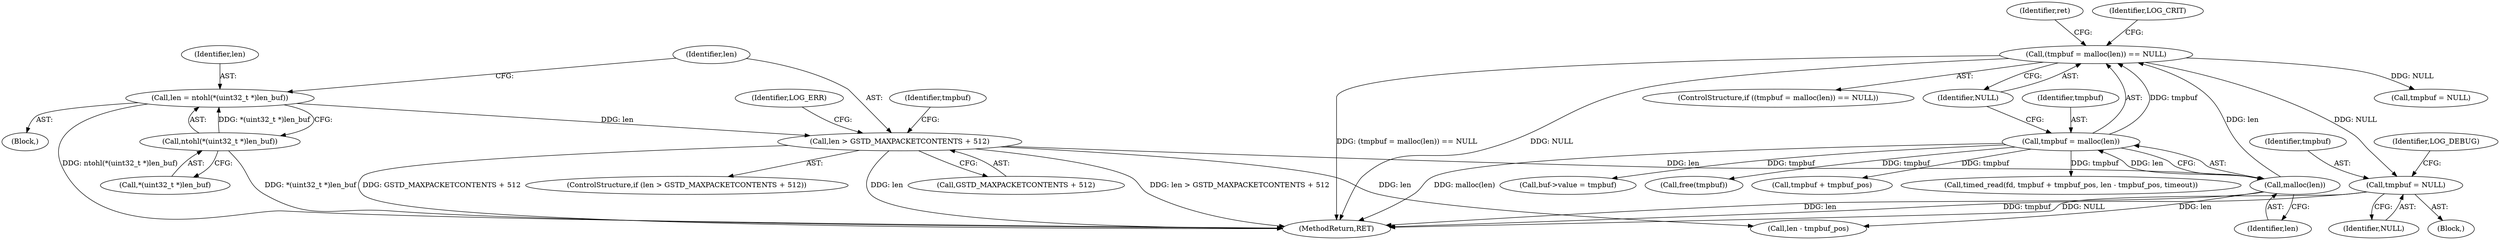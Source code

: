 digraph "0_knc_f237f3e09ecbaf59c897f5046538a7b1a3fa40c1_0@pointer" {
"1000314" [label="(Call,tmpbuf = NULL)"];
"1000230" [label="(Call,(tmpbuf = malloc(len)) == NULL)"];
"1000231" [label="(Call,tmpbuf = malloc(len))"];
"1000233" [label="(Call,malloc(len))"];
"1000213" [label="(Call,len > GSTD_MAXPACKETCONTENTS + 512)"];
"1000205" [label="(Call,len = ntohl(*(uint32_t *)len_buf))"];
"1000207" [label="(Call,ntohl(*(uint32_t *)len_buf))"];
"1000302" [label="(Call,buf->value = tmpbuf)"];
"1000332" [label="(Call,tmpbuf = NULL)"];
"1000232" [label="(Identifier,tmpbuf)"];
"1000235" [label="(Identifier,NULL)"];
"1000212" [label="(ControlStructure,if (len > GSTD_MAXPACKETCONTENTS + 512))"];
"1000233" [label="(Call,malloc(len))"];
"1000330" [label="(Call,free(tmpbuf))"];
"1000234" [label="(Identifier,len)"];
"1000315" [label="(Identifier,tmpbuf)"];
"1000244" [label="(Identifier,ret)"];
"1000296" [label="(Block,)"];
"1000206" [label="(Identifier,len)"];
"1000338" [label="(MethodReturn,RET)"];
"1000247" [label="(Call,tmpbuf + tmpbuf_pos)"];
"1000245" [label="(Call,timed_read(fd, tmpbuf + tmpbuf_pos, len - tmpbuf_pos, timeout))"];
"1000250" [label="(Call,len - tmpbuf_pos)"];
"1000318" [label="(Identifier,LOG_DEBUG)"];
"1000230" [label="(Call,(tmpbuf = malloc(len)) == NULL)"];
"1000214" [label="(Identifier,len)"];
"1000111" [label="(Block,)"];
"1000314" [label="(Call,tmpbuf = NULL)"];
"1000227" [label="(Identifier,tmpbuf)"];
"1000229" [label="(ControlStructure,if ((tmpbuf = malloc(len)) == NULL))"];
"1000220" [label="(Identifier,LOG_ERR)"];
"1000208" [label="(Call,*(uint32_t *)len_buf)"];
"1000231" [label="(Call,tmpbuf = malloc(len))"];
"1000238" [label="(Identifier,LOG_CRIT)"];
"1000213" [label="(Call,len > GSTD_MAXPACKETCONTENTS + 512)"];
"1000215" [label="(Call,GSTD_MAXPACKETCONTENTS + 512)"];
"1000207" [label="(Call,ntohl(*(uint32_t *)len_buf))"];
"1000205" [label="(Call,len = ntohl(*(uint32_t *)len_buf))"];
"1000316" [label="(Identifier,NULL)"];
"1000314" -> "1000296"  [label="AST: "];
"1000314" -> "1000316"  [label="CFG: "];
"1000315" -> "1000314"  [label="AST: "];
"1000316" -> "1000314"  [label="AST: "];
"1000318" -> "1000314"  [label="CFG: "];
"1000314" -> "1000338"  [label="DDG: tmpbuf"];
"1000314" -> "1000338"  [label="DDG: NULL"];
"1000230" -> "1000314"  [label="DDG: NULL"];
"1000230" -> "1000229"  [label="AST: "];
"1000230" -> "1000235"  [label="CFG: "];
"1000231" -> "1000230"  [label="AST: "];
"1000235" -> "1000230"  [label="AST: "];
"1000238" -> "1000230"  [label="CFG: "];
"1000244" -> "1000230"  [label="CFG: "];
"1000230" -> "1000338"  [label="DDG: NULL"];
"1000230" -> "1000338"  [label="DDG: (tmpbuf = malloc(len)) == NULL"];
"1000231" -> "1000230"  [label="DDG: tmpbuf"];
"1000233" -> "1000230"  [label="DDG: len"];
"1000230" -> "1000332"  [label="DDG: NULL"];
"1000231" -> "1000233"  [label="CFG: "];
"1000232" -> "1000231"  [label="AST: "];
"1000233" -> "1000231"  [label="AST: "];
"1000235" -> "1000231"  [label="CFG: "];
"1000231" -> "1000338"  [label="DDG: malloc(len)"];
"1000233" -> "1000231"  [label="DDG: len"];
"1000231" -> "1000245"  [label="DDG: tmpbuf"];
"1000231" -> "1000247"  [label="DDG: tmpbuf"];
"1000231" -> "1000302"  [label="DDG: tmpbuf"];
"1000231" -> "1000330"  [label="DDG: tmpbuf"];
"1000233" -> "1000234"  [label="CFG: "];
"1000234" -> "1000233"  [label="AST: "];
"1000233" -> "1000338"  [label="DDG: len"];
"1000213" -> "1000233"  [label="DDG: len"];
"1000233" -> "1000250"  [label="DDG: len"];
"1000213" -> "1000212"  [label="AST: "];
"1000213" -> "1000215"  [label="CFG: "];
"1000214" -> "1000213"  [label="AST: "];
"1000215" -> "1000213"  [label="AST: "];
"1000220" -> "1000213"  [label="CFG: "];
"1000227" -> "1000213"  [label="CFG: "];
"1000213" -> "1000338"  [label="DDG: len"];
"1000213" -> "1000338"  [label="DDG: len > GSTD_MAXPACKETCONTENTS + 512"];
"1000213" -> "1000338"  [label="DDG: GSTD_MAXPACKETCONTENTS + 512"];
"1000205" -> "1000213"  [label="DDG: len"];
"1000213" -> "1000250"  [label="DDG: len"];
"1000205" -> "1000111"  [label="AST: "];
"1000205" -> "1000207"  [label="CFG: "];
"1000206" -> "1000205"  [label="AST: "];
"1000207" -> "1000205"  [label="AST: "];
"1000214" -> "1000205"  [label="CFG: "];
"1000205" -> "1000338"  [label="DDG: ntohl(*(uint32_t *)len_buf)"];
"1000207" -> "1000205"  [label="DDG: *(uint32_t *)len_buf"];
"1000207" -> "1000208"  [label="CFG: "];
"1000208" -> "1000207"  [label="AST: "];
"1000207" -> "1000338"  [label="DDG: *(uint32_t *)len_buf"];
}
